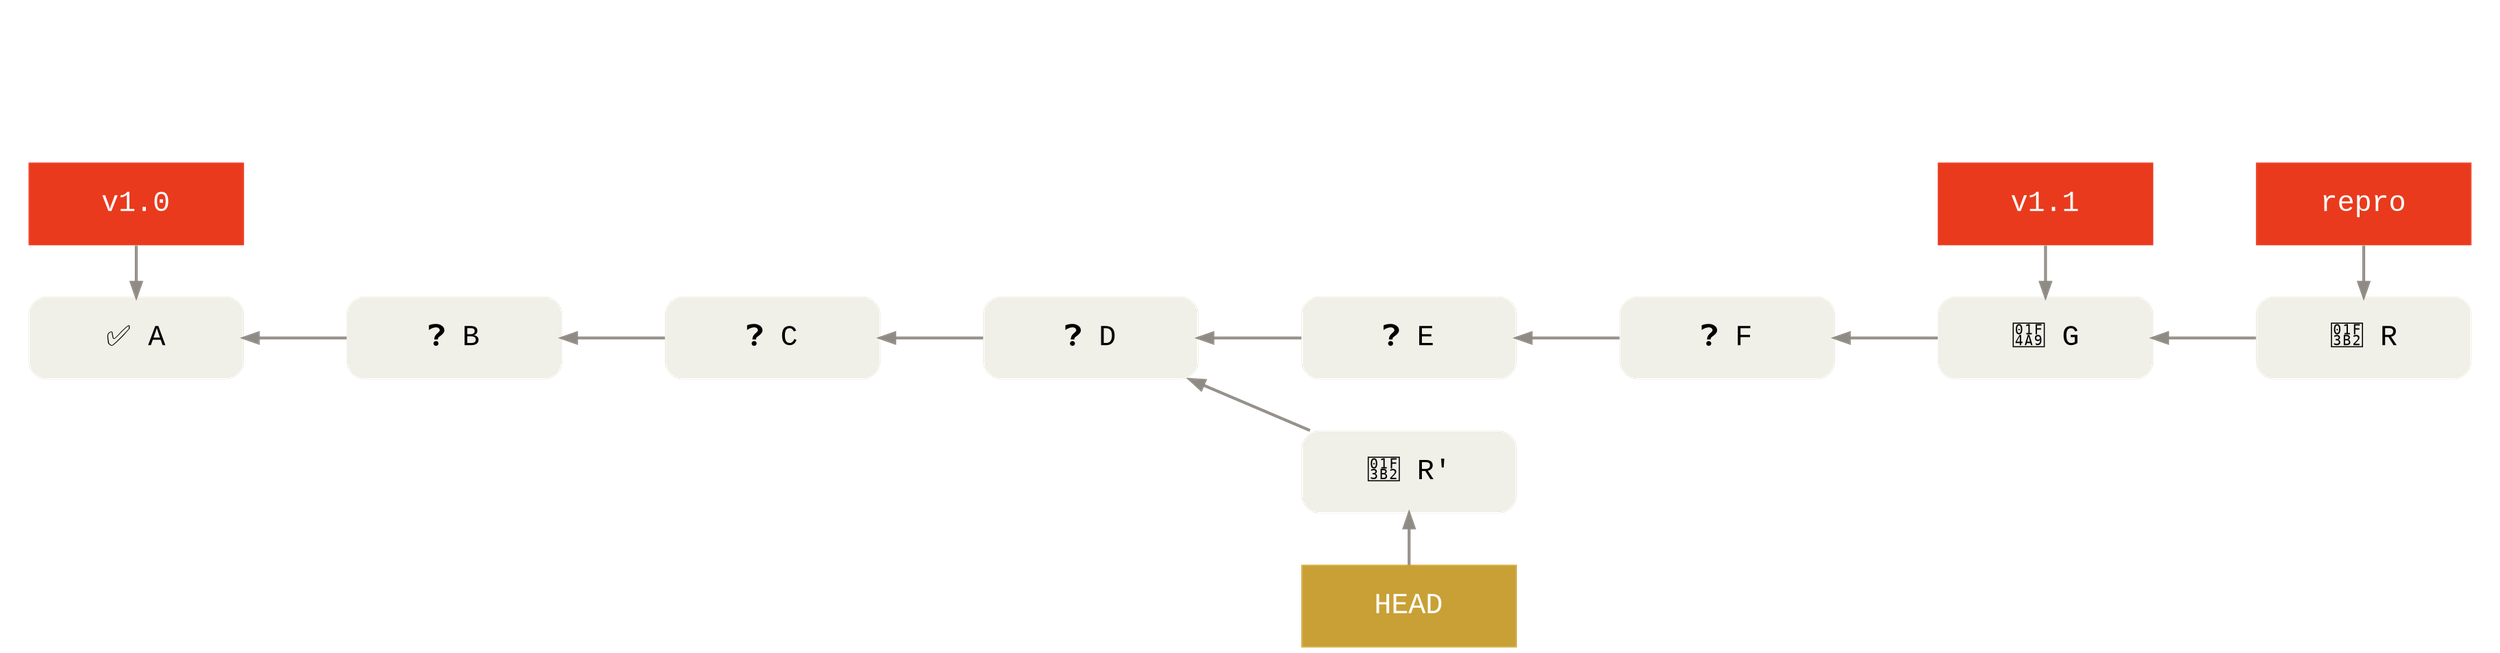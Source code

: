 digraph Git {
  bgcolor="transparent"

  rankdir=LR
  ranksep=1
  nodesep=.5
  splines=line

  edge [color="#8f8a83"
        penwidth=2
        dir="back"]
  node [shape=box
        fontname="Menlo, Monaco, Consolas, Lucida Console, Courier New, monospace"
        fontsize=20
        margin=".45,.25"
        width=2.1
        height=.8
        fixedsize=true
        penwidth=0]

  node [style="rounded,filled"
        fillcolor="#f0efe8"]
  A [label="✅ A"]
  B [label="❓ B"]
  C [label="❓ C"]
  D [label="❓ D"]
  E [label="❓ E"]
  F [label="❓ F"]
  G [label="💩 G"]
  R [label="🎲 R"]
  R_ [label="🎲 R'"]
  A -> B -> C -> D -> E -> F -> G -> R

  D -> R_

  node [style="filled"
        fontcolor="#ffffff"
        fillcolor="#e93a1d"]

  subgraph cluster_v1_0 {
    style=invis
    {
      rank=same
      v1_0 [label="v1.0"]
      A -> v1_0
    }
  }

  subgraph cluster_v1_1 {
    style=invis
    {
      rank=same
      v1_1 [label="v1.1"]
      G -> v1_1
    }
  }

  subgraph cluster_repro {
    style=invis
    {
      rank=same
      repro [label="repro"]
      R -> repro
      HEAD_invis [style=invis]
      repro -> HEAD_invis [style=invis]
    }
  }

  // No cluster draws label below.
  {
    rank=same
    HEAD [fillcolor="#c8a036"]
    R_ -> HEAD
  }

  edge [style=invis]
  node [style=invis]

  1 -> 2 -> 3 -> 4 -> R_
}
